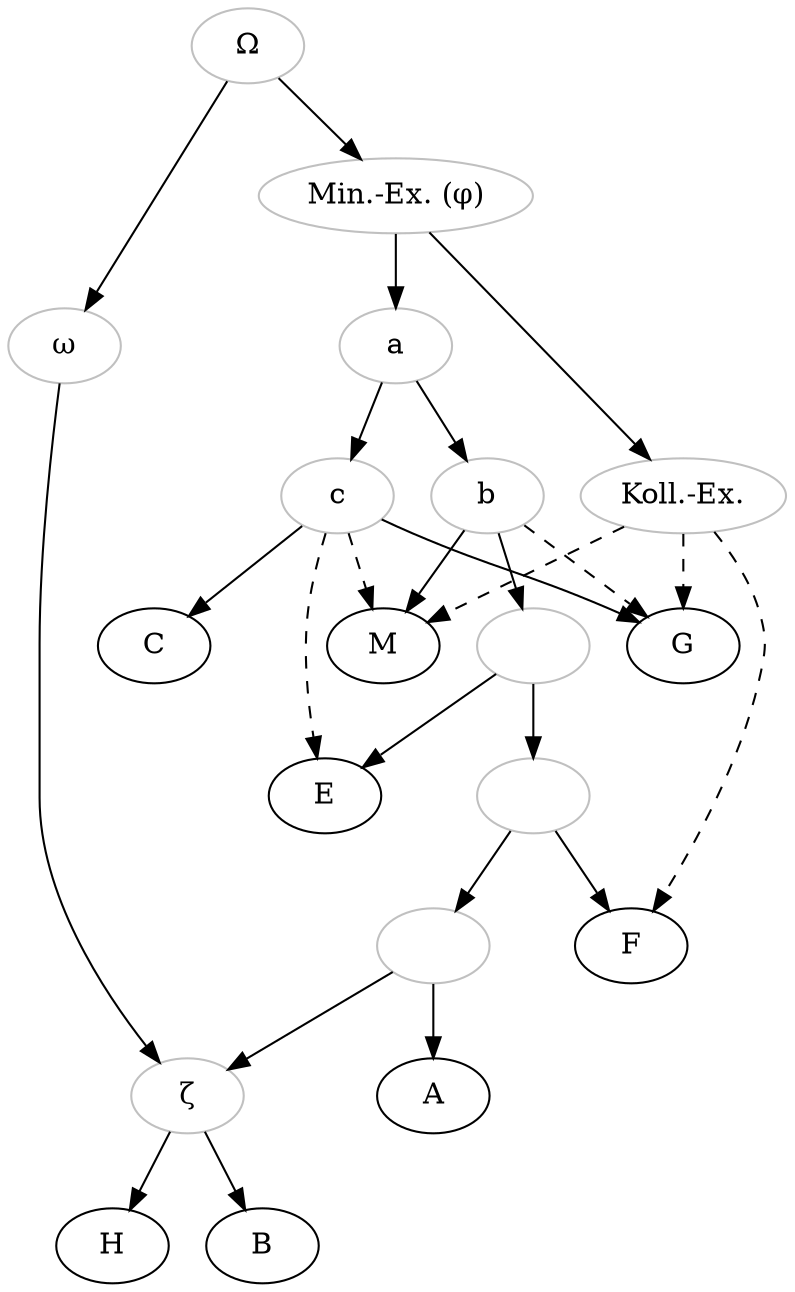 digraph {
archetyp[color="grey", label="Ω"] ;
hyparchetypa [label="a", color="grey"] ;
hyparchetypphi [label="Min.-Ex. (φ)", color="grey"] ;
hyparchetypzeta [label="ζ", color="grey"] ;
hyparchetypomega [label="ω", color="grey"] ;
groupb [label="b", color="grey"] ;
groupc [label="c", color="grey"] ;
collationcopy [label="Koll.-Ex.", color="grey"] ;
1 [color="grey", label=" "]
2 [color="grey", label=" "]
3 [color="grey", label=" "]
archetyp -> hyparchetypphi ;
hyparchetypphi -> hyparchetypa ;
hyparchetypphi -> collationcopy ;
hyparchetypa -> groupc ;
hyparchetypa -> groupb ;
groupc -> C ;
groupc -> G ;
groupb -> M ;
archetyp -> hyparchetypomega ;
hyparchetypomega -> hyparchetypzeta ;
groupb -> 1 ;
1 -> E ;
1 -> 2 ;
2 -> F ;
2 -> 3 ;
3 -> A ;
3 -> hyparchetypzeta ;
hyparchetypzeta -> H ;
hyparchetypzeta -> B ;
groupc -> M [style="dashed"] ;
groupc -> E [style="dashed"] ;
groupb -> G [style="dashed"] ;
collationcopy -> G [style="dashed"] ;
collationcopy -> M [style="dashed"] ;
collationcopy -> F [style="dashed"] ;
}